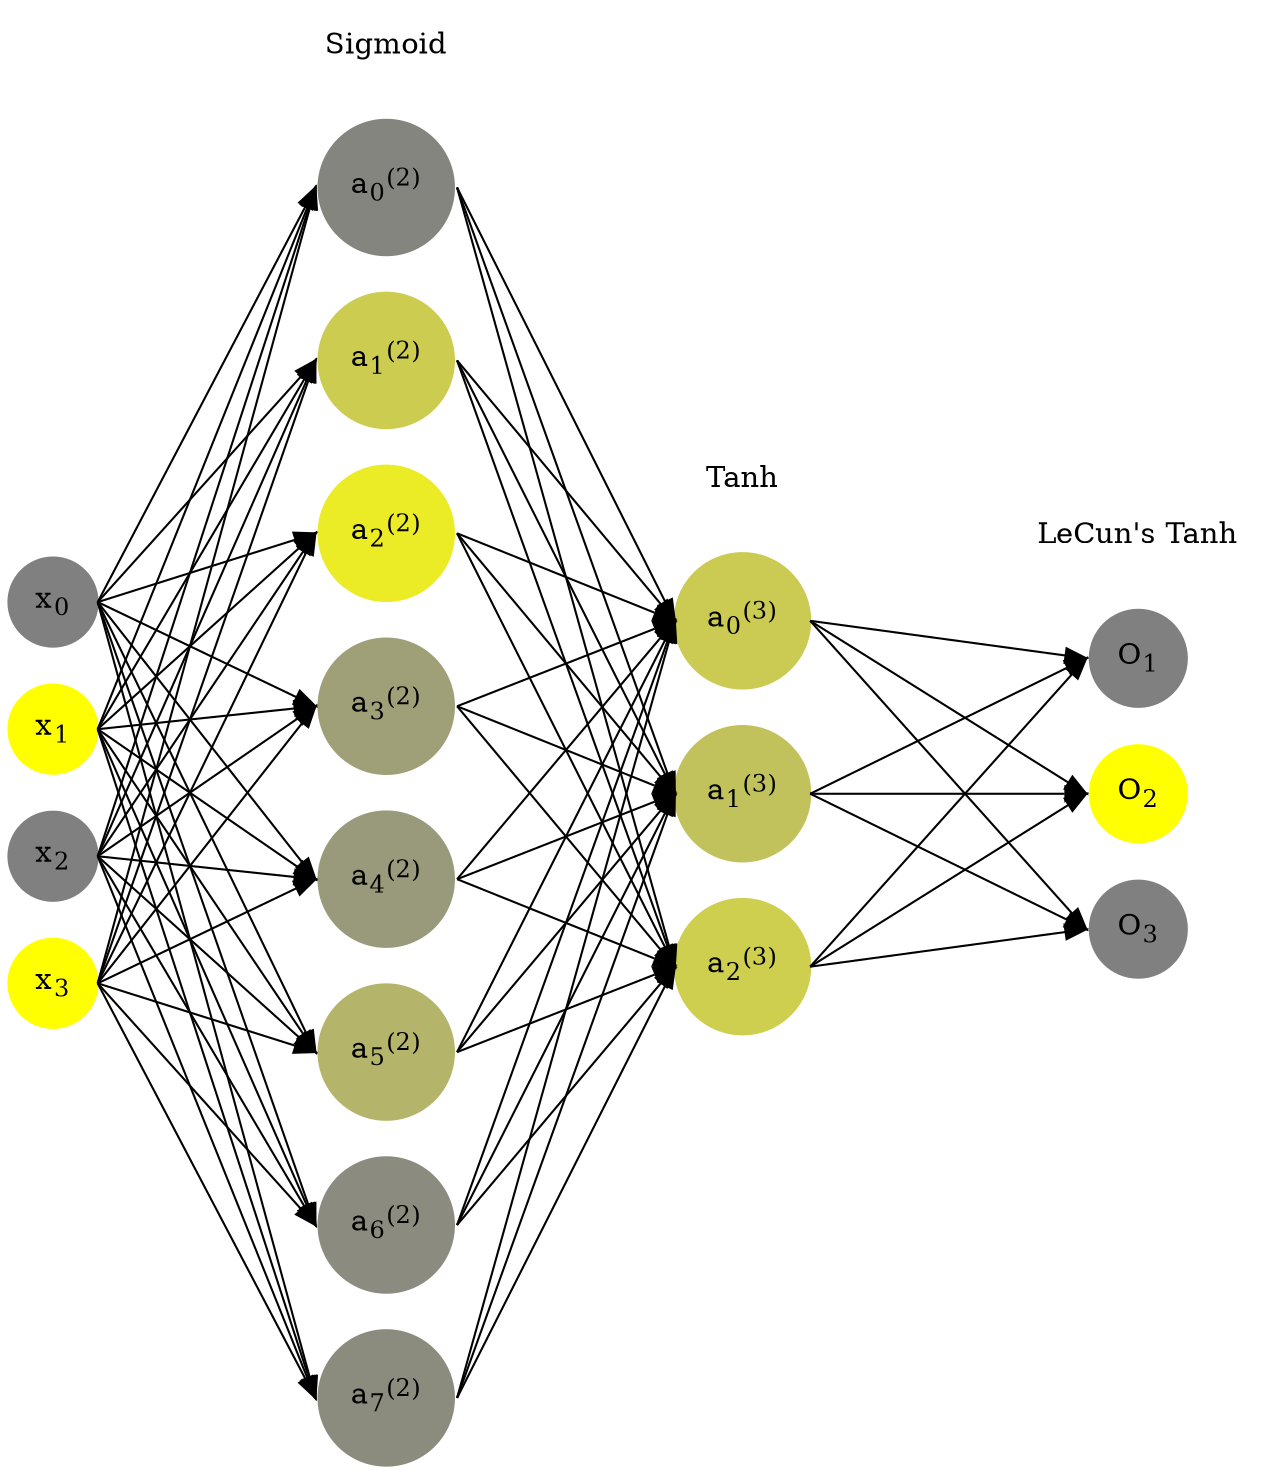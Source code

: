 digraph G {
	rankdir = LR;
	splines=false;
	edge[style=invis];
	ranksep= 1.4;
	{
	node [shape=circle, color="0.1667, 0.0, 0.5", style=filled, fillcolor="0.1667, 0.0, 0.5"];
	x0 [label=<x<sub>0</sub>>];
	}
	{
	node [shape=circle, color="0.1667, 1.0, 1.0", style=filled, fillcolor="0.1667, 1.0, 1.0"];
	x1 [label=<x<sub>1</sub>>];
	}
	{
	node [shape=circle, color="0.1667, 0.0, 0.5", style=filled, fillcolor="0.1667, 0.0, 0.5"];
	x2 [label=<x<sub>2</sub>>];
	}
	{
	node [shape=circle, color="0.1667, 1.0, 1.0", style=filled, fillcolor="0.1667, 1.0, 1.0"];
	x3 [label=<x<sub>3</sub>>];
	}
	{
	node [shape=circle, color="0.1667, 0.046119, 0.523059", style=filled, fillcolor="0.1667, 0.046119, 0.523059"];
	a02 [label=<a<sub>0</sub><sup>(2)</sup>>];
	}
	{
	node [shape=circle, color="0.1667, 0.599518, 0.799759", style=filled, fillcolor="0.1667, 0.599518, 0.799759"];
	a12 [label=<a<sub>1</sub><sup>(2)</sup>>];
	}
	{
	node [shape=circle, color="0.1667, 0.838276, 0.919138", style=filled, fillcolor="0.1667, 0.838276, 0.919138"];
	a22 [label=<a<sub>2</sub><sup>(2)</sup>>];
	}
	{
	node [shape=circle, color="0.1667, 0.249717, 0.624858", style=filled, fillcolor="0.1667, 0.249717, 0.624858"];
	a32 [label=<a<sub>3</sub><sup>(2)</sup>>];
	}
	{
	node [shape=circle, color="0.1667, 0.195525, 0.597763", style=filled, fillcolor="0.1667, 0.195525, 0.597763"];
	a42 [label=<a<sub>4</sub><sup>(2)</sup>>];
	}
	{
	node [shape=circle, color="0.1667, 0.408656, 0.704328", style=filled, fillcolor="0.1667, 0.408656, 0.704328"];
	a52 [label=<a<sub>5</sub><sup>(2)</sup>>];
	}
	{
	node [shape=circle, color="0.1667, 0.086120, 0.543060", style=filled, fillcolor="0.1667, 0.086120, 0.543060"];
	a62 [label=<a<sub>6</sub><sup>(2)</sup>>];
	}
	{
	node [shape=circle, color="0.1667, 0.092770, 0.546385", style=filled, fillcolor="0.1667, 0.092770, 0.546385"];
	a72 [label=<a<sub>7</sub><sup>(2)</sup>>];
	}
	{
	node [shape=circle, color="0.1667, 0.591850, 0.795925", style=filled, fillcolor="0.1667, 0.591850, 0.795925"];
	a03 [label=<a<sub>0</sub><sup>(3)</sup>>];
	}
	{
	node [shape=circle, color="0.1667, 0.517636, 0.758818", style=filled, fillcolor="0.1667, 0.517636, 0.758818"];
	a13 [label=<a<sub>1</sub><sup>(3)</sup>>];
	}
	{
	node [shape=circle, color="0.1667, 0.616016, 0.808008", style=filled, fillcolor="0.1667, 0.616016, 0.808008"];
	a23 [label=<a<sub>2</sub><sup>(3)</sup>>];
	}
	{
	node [shape=circle, color="0.1667, 0.0, 0.5", style=filled, fillcolor="0.1667, 0.0, 0.5"];
	O1 [label=<O<sub>1</sub>>];
	}
	{
	node [shape=circle, color="0.1667, 1.0, 1.0", style=filled, fillcolor="0.1667, 1.0, 1.0"];
	O2 [label=<O<sub>2</sub>>];
	}
	{
	node [shape=circle, color="0.1667, 0.0, 0.5", style=filled, fillcolor="0.1667, 0.0, 0.5"];
	O3 [label=<O<sub>3</sub>>];
	}
	{
	rank=same;
	x0->x1->x2->x3;
	}
	{
	rank=same;
	a02->a12->a22->a32->a42->a52->a62->a72;
	}
	{
	rank=same;
	a03->a13->a23;
	}
	{
	rank=same;
	O1->O2->O3;
	}
	l1 [shape=plaintext,label="Sigmoid"];
	l1->a02;
	{rank=same; l1;a02};
	l2 [shape=plaintext,label="Tanh"];
	l2->a03;
	{rank=same; l2;a03};
	l3 [shape=plaintext,label="LeCun's Tanh"];
	l3->O1;
	{rank=same; l3;O1};
edge[style=solid, tailport=e, headport=w];
	{x0;x1;x2;x3} -> {a02;a12;a22;a32;a42;a52;a62;a72};
	{a02;a12;a22;a32;a42;a52;a62;a72} -> {a03;a13;a23};
	{a03;a13;a23} -> {O1,O2,O3};
}